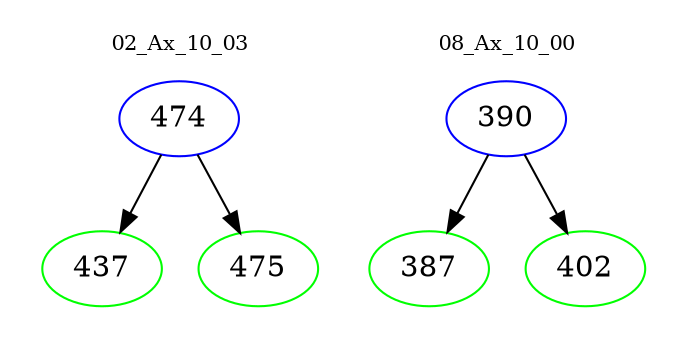 digraph{
subgraph cluster_0 {
color = white
label = "02_Ax_10_03";
fontsize=10;
T0_474 [label="474", color="blue"]
T0_474 -> T0_437 [color="black"]
T0_437 [label="437", color="green"]
T0_474 -> T0_475 [color="black"]
T0_475 [label="475", color="green"]
}
subgraph cluster_1 {
color = white
label = "08_Ax_10_00";
fontsize=10;
T1_390 [label="390", color="blue"]
T1_390 -> T1_387 [color="black"]
T1_387 [label="387", color="green"]
T1_390 -> T1_402 [color="black"]
T1_402 [label="402", color="green"]
}
}
